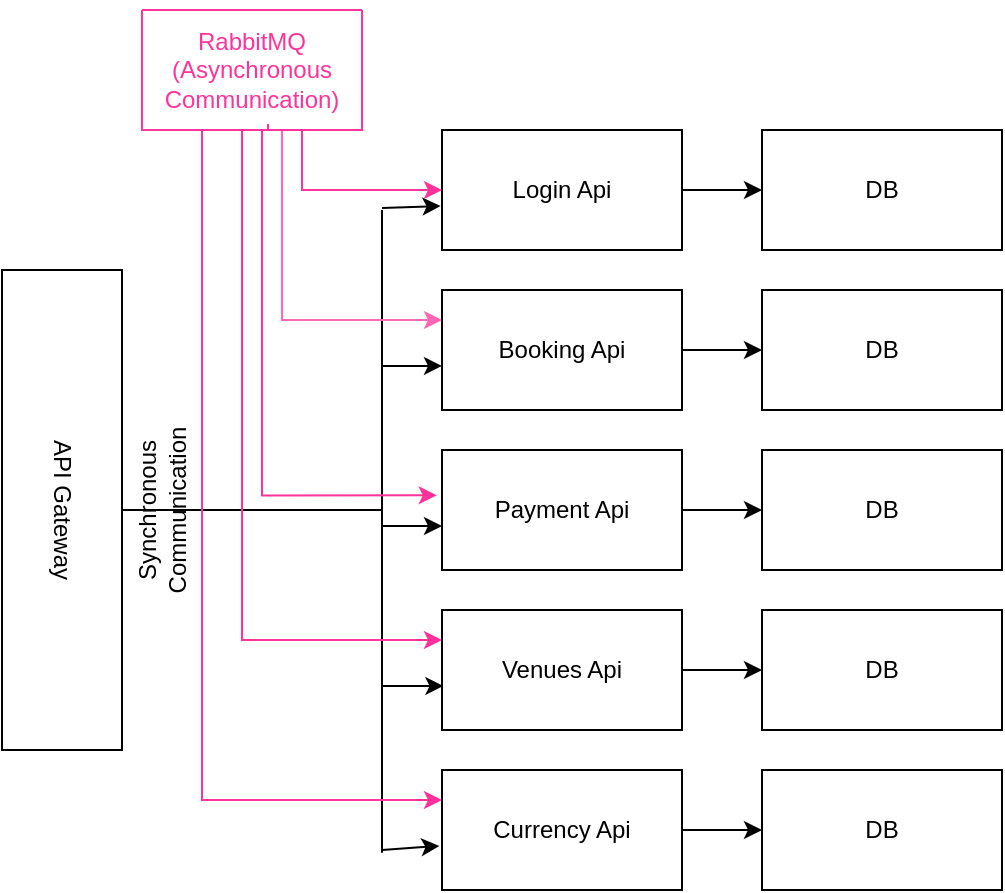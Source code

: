 <mxfile version="15.1.2" type="device"><diagram id="U9oM1yv3JMIXqF6vBDY4" name="Page-1"><mxGraphModel dx="1211" dy="623" grid="1" gridSize="10" guides="1" tooltips="1" connect="1" arrows="1" fold="1" page="1" pageScale="1" pageWidth="850" pageHeight="1100" math="0" shadow="0"><root><mxCell id="0"/><mxCell id="1" parent="0"/><mxCell id="wSenuMFQfeQKNNN_gPsS-2" value="API Gateway" style="rounded=0;whiteSpace=wrap;html=1;rotation=90;" vertex="1" parent="1"><mxGeometry x="-80" y="240" width="240" height="60" as="geometry"/></mxCell><mxCell id="wSenuMFQfeQKNNN_gPsS-25" style="edgeStyle=orthogonalEdgeStyle;rounded=0;orthogonalLoop=1;jettySize=auto;html=1;exitX=1;exitY=0.5;exitDx=0;exitDy=0;entryX=0;entryY=0.5;entryDx=0;entryDy=0;" edge="1" parent="1" source="wSenuMFQfeQKNNN_gPsS-3" target="wSenuMFQfeQKNNN_gPsS-19"><mxGeometry relative="1" as="geometry"/></mxCell><mxCell id="wSenuMFQfeQKNNN_gPsS-3" value="Login Api" style="rounded=0;whiteSpace=wrap;html=1;" vertex="1" parent="1"><mxGeometry x="230" y="80" width="120" height="60" as="geometry"/></mxCell><mxCell id="wSenuMFQfeQKNNN_gPsS-26" style="edgeStyle=orthogonalEdgeStyle;rounded=0;orthogonalLoop=1;jettySize=auto;html=1;exitX=1;exitY=0.5;exitDx=0;exitDy=0;entryX=0;entryY=0.5;entryDx=0;entryDy=0;" edge="1" parent="1" source="wSenuMFQfeQKNNN_gPsS-4" target="wSenuMFQfeQKNNN_gPsS-20"><mxGeometry relative="1" as="geometry"/></mxCell><mxCell id="wSenuMFQfeQKNNN_gPsS-4" value="Booking Api" style="rounded=0;whiteSpace=wrap;html=1;" vertex="1" parent="1"><mxGeometry x="230" y="160" width="120" height="60" as="geometry"/></mxCell><mxCell id="wSenuMFQfeQKNNN_gPsS-27" style="edgeStyle=orthogonalEdgeStyle;rounded=0;orthogonalLoop=1;jettySize=auto;html=1;exitX=1;exitY=0.5;exitDx=0;exitDy=0;entryX=0;entryY=0.5;entryDx=0;entryDy=0;" edge="1" parent="1" source="wSenuMFQfeQKNNN_gPsS-5" target="wSenuMFQfeQKNNN_gPsS-21"><mxGeometry relative="1" as="geometry"/></mxCell><mxCell id="wSenuMFQfeQKNNN_gPsS-5" value="Payment Api" style="rounded=0;whiteSpace=wrap;html=1;" vertex="1" parent="1"><mxGeometry x="230" y="240" width="120" height="60" as="geometry"/></mxCell><mxCell id="wSenuMFQfeQKNNN_gPsS-28" style="edgeStyle=orthogonalEdgeStyle;rounded=0;orthogonalLoop=1;jettySize=auto;html=1;exitX=1;exitY=0.5;exitDx=0;exitDy=0;entryX=0;entryY=0.5;entryDx=0;entryDy=0;" edge="1" parent="1" source="wSenuMFQfeQKNNN_gPsS-6" target="wSenuMFQfeQKNNN_gPsS-22"><mxGeometry relative="1" as="geometry"/></mxCell><mxCell id="wSenuMFQfeQKNNN_gPsS-6" value="Venues Api" style="rounded=0;whiteSpace=wrap;html=1;" vertex="1" parent="1"><mxGeometry x="230" y="320" width="120" height="60" as="geometry"/></mxCell><mxCell id="wSenuMFQfeQKNNN_gPsS-29" style="edgeStyle=orthogonalEdgeStyle;rounded=0;orthogonalLoop=1;jettySize=auto;html=1;exitX=1;exitY=0.5;exitDx=0;exitDy=0;entryX=0;entryY=0.5;entryDx=0;entryDy=0;" edge="1" parent="1" source="wSenuMFQfeQKNNN_gPsS-7" target="wSenuMFQfeQKNNN_gPsS-23"><mxGeometry relative="1" as="geometry"/></mxCell><mxCell id="wSenuMFQfeQKNNN_gPsS-7" value="Currency Api" style="rounded=0;whiteSpace=wrap;html=1;" vertex="1" parent="1"><mxGeometry x="230" y="400" width="120" height="60" as="geometry"/></mxCell><mxCell id="wSenuMFQfeQKNNN_gPsS-8" value="" style="endArrow=none;html=1;" edge="1" parent="1"><mxGeometry width="50" height="50" relative="1" as="geometry"><mxPoint x="200" y="441.333" as="sourcePoint"/><mxPoint x="200" y="120" as="targetPoint"/></mxGeometry></mxCell><mxCell id="wSenuMFQfeQKNNN_gPsS-10" value="" style="endArrow=classic;html=1;entryX=-0.006;entryY=0.633;entryDx=0;entryDy=0;entryPerimeter=0;" edge="1" parent="1" target="wSenuMFQfeQKNNN_gPsS-3"><mxGeometry width="50" height="50" relative="1" as="geometry"><mxPoint x="200" y="119" as="sourcePoint"/><mxPoint x="220" y="130" as="targetPoint"/><Array as="points"/></mxGeometry></mxCell><mxCell id="wSenuMFQfeQKNNN_gPsS-12" value="" style="endArrow=classic;html=1;entryX=0;entryY=0.633;entryDx=0;entryDy=0;entryPerimeter=0;" edge="1" parent="1" target="wSenuMFQfeQKNNN_gPsS-4"><mxGeometry width="50" height="50" relative="1" as="geometry"><mxPoint x="200" y="198" as="sourcePoint"/><mxPoint x="239.28" y="127.98" as="targetPoint"/><Array as="points"/></mxGeometry></mxCell><mxCell id="wSenuMFQfeQKNNN_gPsS-13" value="" style="endArrow=classic;html=1;" edge="1" parent="1"><mxGeometry width="50" height="50" relative="1" as="geometry"><mxPoint x="200" y="278" as="sourcePoint"/><mxPoint x="230" y="278" as="targetPoint"/><Array as="points"><mxPoint x="210" y="278"/></Array></mxGeometry></mxCell><mxCell id="wSenuMFQfeQKNNN_gPsS-14" value="" style="endArrow=classic;html=1;entryX=0.006;entryY=0.633;entryDx=0;entryDy=0;entryPerimeter=0;" edge="1" parent="1" target="wSenuMFQfeQKNNN_gPsS-6"><mxGeometry width="50" height="50" relative="1" as="geometry"><mxPoint x="200" y="358" as="sourcePoint"/><mxPoint x="240" y="350" as="targetPoint"/><Array as="points"/></mxGeometry></mxCell><mxCell id="wSenuMFQfeQKNNN_gPsS-16" value="" style="endArrow=classic;html=1;entryX=-0.011;entryY=0.633;entryDx=0;entryDy=0;entryPerimeter=0;" edge="1" parent="1" target="wSenuMFQfeQKNNN_gPsS-7"><mxGeometry width="50" height="50" relative="1" as="geometry"><mxPoint x="200" y="440" as="sourcePoint"/><mxPoint x="240" y="375" as="targetPoint"/><Array as="points"/></mxGeometry></mxCell><mxCell id="wSenuMFQfeQKNNN_gPsS-17" value="" style="endArrow=none;html=1;exitX=0.5;exitY=0;exitDx=0;exitDy=0;" edge="1" parent="1" source="wSenuMFQfeQKNNN_gPsS-2"><mxGeometry width="50" height="50" relative="1" as="geometry"><mxPoint x="170" y="300" as="sourcePoint"/><mxPoint x="200" y="270" as="targetPoint"/></mxGeometry></mxCell><mxCell id="wSenuMFQfeQKNNN_gPsS-19" value="DB&lt;span style=&quot;color: rgba(0 , 0 , 0 , 0) ; font-family: monospace ; font-size: 0px&quot;&gt;%3CmxGraphModel%3E%3Croot%3E%3CmxCell%20id%3D%220%22%2F%3E%3CmxCell%20id%3D%221%22%20parent%3D%220%22%2F%3E%3CmxCell%20id%3D%222%22%20value%3D%22%22%20style%3D%22endArrow%3Dclassic%3Bhtml%3D1%3BentryX%3D0%3BentryY%3D0.75%3BentryDx%3D0%3BentryDy%3D0%3B%22%20edge%3D%221%22%20parent%3D%221%22%3E%3CmxGeometry%20width%3D%2250%22%20height%3D%2250%22%20relative%3D%221%22%20as%3D%22geometry%22%3E%3CmxPoint%20x%3D%22200%22%20y%3D%22360%22%20as%3D%22sourcePoint%22%2F%3E%3CmxPoint%20x%3D%22230%22%20y%3D%22365%22%20as%3D%22targetPoint%22%2F%3E%3CArray%20as%3D%22points%22%2F%3E%3C%2FmxGeometry%3E%3C%2FmxCell%3E%3C%2Froot%3E%3C%2FmxGraphModel%3E&lt;/span&gt;" style="rounded=0;whiteSpace=wrap;html=1;" vertex="1" parent="1"><mxGeometry x="390" y="80" width="120" height="60" as="geometry"/></mxCell><mxCell id="wSenuMFQfeQKNNN_gPsS-20" value="DB&lt;span style=&quot;color: rgba(0 , 0 , 0 , 0) ; font-family: monospace ; font-size: 0px&quot;&gt;%3CmxGraphModel%3E%3Croot%3E%3CmxCell%20id%3D%220%22%2F%3E%3CmxCell%20id%3D%221%22%20parent%3D%220%22%2F%3E%3CmxCell%20id%3D%222%22%20value%3D%22%22%20style%3D%22endArrow%3Dclassic%3Bhtml%3D1%3BentryX%3D0%3BentryY%3D0.75%3BentryDx%3D0%3BentryDy%3D0%3B%22%20edge%3D%221%22%20parent%3D%221%22%3E%3CmxGeometry%20width%3D%2250%22%20height%3D%2250%22%20relative%3D%221%22%20as%3D%22geometry%22%3E%3CmxPoint%20x%3D%22200%22%20y%3D%22360%22%20as%3D%22sourcePoint%22%2F%3E%3CmxPoint%20x%3D%22230%22%20y%3D%22365%22%20as%3D%22targetPoint%22%2F%3E%3CArray%20as%3D%22points%22%2F%3E%3C%2FmxGeometry%3E%3C%2FmxCell%3E%3C%2Froot%3E%3C%2FmxGraphModel%3E&lt;/span&gt;" style="rounded=0;whiteSpace=wrap;html=1;" vertex="1" parent="1"><mxGeometry x="390" y="160" width="120" height="60" as="geometry"/></mxCell><mxCell id="wSenuMFQfeQKNNN_gPsS-21" value="DB&lt;span style=&quot;color: rgba(0 , 0 , 0 , 0) ; font-family: monospace ; font-size: 0px&quot;&gt;%3CmxGraphModel%3E%3Croot%3E%3CmxCell%20id%3D%220%22%2F%3E%3CmxCell%20id%3D%221%22%20parent%3D%220%22%2F%3E%3CmxCell%20id%3D%222%22%20value%3D%22%22%20style%3D%22endArrow%3Dclassic%3Bhtml%3D1%3BentryX%3D0%3BentryY%3D0.75%3BentryDx%3D0%3BentryDy%3D0%3B%22%20edge%3D%221%22%20parent%3D%221%22%3E%3CmxGeometry%20width%3D%2250%22%20height%3D%2250%22%20relative%3D%221%22%20as%3D%22geometry%22%3E%3CmxPoint%20x%3D%22200%22%20y%3D%22360%22%20as%3D%22sourcePoint%22%2F%3E%3CmxPoint%20x%3D%22230%22%20y%3D%22365%22%20as%3D%22targetPoint%22%2F%3E%3CArray%20as%3D%22points%22%2F%3E%3C%2FmxGeometry%3E%3C%2FmxCell%3E%3C%2Froot%3E%3C%2FmxGraphModel%3E&lt;/span&gt;" style="rounded=0;whiteSpace=wrap;html=1;" vertex="1" parent="1"><mxGeometry x="390" y="240" width="120" height="60" as="geometry"/></mxCell><mxCell id="wSenuMFQfeQKNNN_gPsS-22" value="DB&lt;span style=&quot;color: rgba(0 , 0 , 0 , 0) ; font-family: monospace ; font-size: 0px&quot;&gt;%3CmxGraphModel%3E%3Croot%3E%3CmxCell%20id%3D%220%22%2F%3E%3CmxCell%20id%3D%221%22%20parent%3D%220%22%2F%3E%3CmxCell%20id%3D%222%22%20value%3D%22%22%20style%3D%22endArrow%3Dclassic%3Bhtml%3D1%3BentryX%3D0%3BentryY%3D0.75%3BentryDx%3D0%3BentryDy%3D0%3B%22%20edge%3D%221%22%20parent%3D%221%22%3E%3CmxGeometry%20width%3D%2250%22%20height%3D%2250%22%20relative%3D%221%22%20as%3D%22geometry%22%3E%3CmxPoint%20x%3D%22200%22%20y%3D%22360%22%20as%3D%22sourcePoint%22%2F%3E%3CmxPoint%20x%3D%22230%22%20y%3D%22365%22%20as%3D%22targetPoint%22%2F%3E%3CArray%20as%3D%22points%22%2F%3E%3C%2FmxGeometry%3E%3C%2FmxCell%3E%3C%2Froot%3E%3C%2FmxGraphModel%3E&lt;/span&gt;" style="rounded=0;whiteSpace=wrap;html=1;" vertex="1" parent="1"><mxGeometry x="390" y="320" width="120" height="60" as="geometry"/></mxCell><mxCell id="wSenuMFQfeQKNNN_gPsS-23" value="DB&lt;span style=&quot;color: rgba(0 , 0 , 0 , 0) ; font-family: monospace ; font-size: 0px&quot;&gt;%3CmxGraphModel%3E%3Croot%3E%3CmxCell%20id%3D%220%22%2F%3E%3CmxCell%20id%3D%221%22%20parent%3D%220%22%2F%3E%3CmxCell%20id%3D%222%22%20value%3D%22%22%20style%3D%22endArrow%3Dclassic%3Bhtml%3D1%3BentryX%3D0%3BentryY%3D0.75%3BentryDx%3D0%3BentryDy%3D0%3B%22%20edge%3D%221%22%20parent%3D%221%22%3E%3CmxGeometry%20width%3D%2250%22%20height%3D%2250%22%20relative%3D%221%22%20as%3D%22geometry%22%3E%3CmxPoint%20x%3D%22200%22%20y%3D%22360%22%20as%3D%22sourcePoint%22%2F%3E%3CmxPoint%20x%3D%22230%22%20y%3D%22365%22%20as%3D%22targetPoint%22%2F%3E%3CArray%20as%3D%22points%22%2F%3E%3C%2FmxGeometry%3E%3C%2FmxCell%3E%3C%2Froot%3E%3C%2FmxGraphModel%3E&lt;/span&gt;" style="rounded=0;whiteSpace=wrap;html=1;" vertex="1" parent="1"><mxGeometry x="390" y="400" width="120" height="60" as="geometry"/></mxCell><mxCell id="wSenuMFQfeQKNNN_gPsS-32" value="Synchronous Communication" style="text;html=1;strokeColor=none;fillColor=none;align=center;verticalAlign=middle;whiteSpace=wrap;rounded=0;rotation=-90;" vertex="1" parent="1"><mxGeometry x="70" y="260" width="40" height="20" as="geometry"/></mxCell><mxCell id="wSenuMFQfeQKNNN_gPsS-36" style="edgeStyle=orthogonalEdgeStyle;rounded=0;orthogonalLoop=1;jettySize=auto;html=1;exitX=0.75;exitY=1;exitDx=0;exitDy=0;entryX=0;entryY=0.5;entryDx=0;entryDy=0;fontColor=#67AB9F;fillColor=#f8cecc;strokeColor=#FF3399;" edge="1" parent="1" source="wSenuMFQfeQKNNN_gPsS-33" target="wSenuMFQfeQKNNN_gPsS-3"><mxGeometry relative="1" as="geometry"><Array as="points"><mxPoint x="160" y="80"/><mxPoint x="160" y="110"/></Array></mxGeometry></mxCell><mxCell id="wSenuMFQfeQKNNN_gPsS-37" style="edgeStyle=orthogonalEdgeStyle;rounded=0;orthogonalLoop=1;jettySize=auto;html=1;exitX=0.75;exitY=1;exitDx=0;exitDy=0;entryX=0;entryY=0.25;entryDx=0;entryDy=0;fontColor=#FF3399;strokeColor=#FF66B3;" edge="1" parent="1" source="wSenuMFQfeQKNNN_gPsS-33" target="wSenuMFQfeQKNNN_gPsS-4"><mxGeometry relative="1" as="geometry"><Array as="points"><mxPoint x="150" y="80"/><mxPoint x="150" y="175"/></Array></mxGeometry></mxCell><mxCell id="wSenuMFQfeQKNNN_gPsS-33" value="" style="swimlane;startSize=0;strokeColor=#FF3399;" vertex="1" parent="1"><mxGeometry x="80" y="20" width="110" height="60" as="geometry"/></mxCell><mxCell id="wSenuMFQfeQKNNN_gPsS-31" value="RabbitMQ&lt;br&gt;(Asynchronous Communication)" style="text;html=1;strokeColor=none;fillColor=none;align=center;verticalAlign=middle;whiteSpace=wrap;rounded=0;fontColor=#FF3399;" vertex="1" parent="wSenuMFQfeQKNNN_gPsS-33"><mxGeometry x="10" y="-5" width="90" height="70" as="geometry"/></mxCell><mxCell id="wSenuMFQfeQKNNN_gPsS-38" style="edgeStyle=orthogonalEdgeStyle;rounded=0;orthogonalLoop=1;jettySize=auto;html=1;exitX=0.75;exitY=1;exitDx=0;exitDy=0;entryX=-0.022;entryY=0.378;entryDx=0;entryDy=0;entryPerimeter=0;fontColor=#67AB9F;strokeColor=#FF3399;" edge="1" parent="1" target="wSenuMFQfeQKNNN_gPsS-5"><mxGeometry relative="1" as="geometry"><mxPoint x="152.5" y="80" as="sourcePoint"/><mxPoint x="220" y="175" as="targetPoint"/><Array as="points"><mxPoint x="140" y="80"/><mxPoint x="140" y="263"/></Array></mxGeometry></mxCell><mxCell id="wSenuMFQfeQKNNN_gPsS-44" style="edgeStyle=orthogonalEdgeStyle;rounded=0;orthogonalLoop=1;jettySize=auto;html=1;entryX=0;entryY=0.25;entryDx=0;entryDy=0;fontColor=#67AB9F;strokeColor=#FF3399;" edge="1" parent="1" target="wSenuMFQfeQKNNN_gPsS-6"><mxGeometry relative="1" as="geometry"><mxPoint x="143" y="77" as="sourcePoint"/><mxPoint x="217.36" y="259.98" as="targetPoint"/><Array as="points"><mxPoint x="143" y="80"/><mxPoint x="130" y="80"/><mxPoint x="130" y="335"/></Array></mxGeometry></mxCell><mxCell id="wSenuMFQfeQKNNN_gPsS-45" style="edgeStyle=orthogonalEdgeStyle;rounded=0;orthogonalLoop=1;jettySize=auto;html=1;exitX=0.75;exitY=1;exitDx=0;exitDy=0;fontColor=#67AB9F;strokeColor=#FF3399;entryX=0;entryY=0.25;entryDx=0;entryDy=0;" edge="1" parent="1" target="wSenuMFQfeQKNNN_gPsS-7"><mxGeometry relative="1" as="geometry"><mxPoint x="122.5" y="80.0" as="sourcePoint"/><mxPoint x="220" y="420" as="targetPoint"/><Array as="points"><mxPoint x="110" y="80"/><mxPoint x="110" y="415"/></Array></mxGeometry></mxCell></root></mxGraphModel></diagram></mxfile>